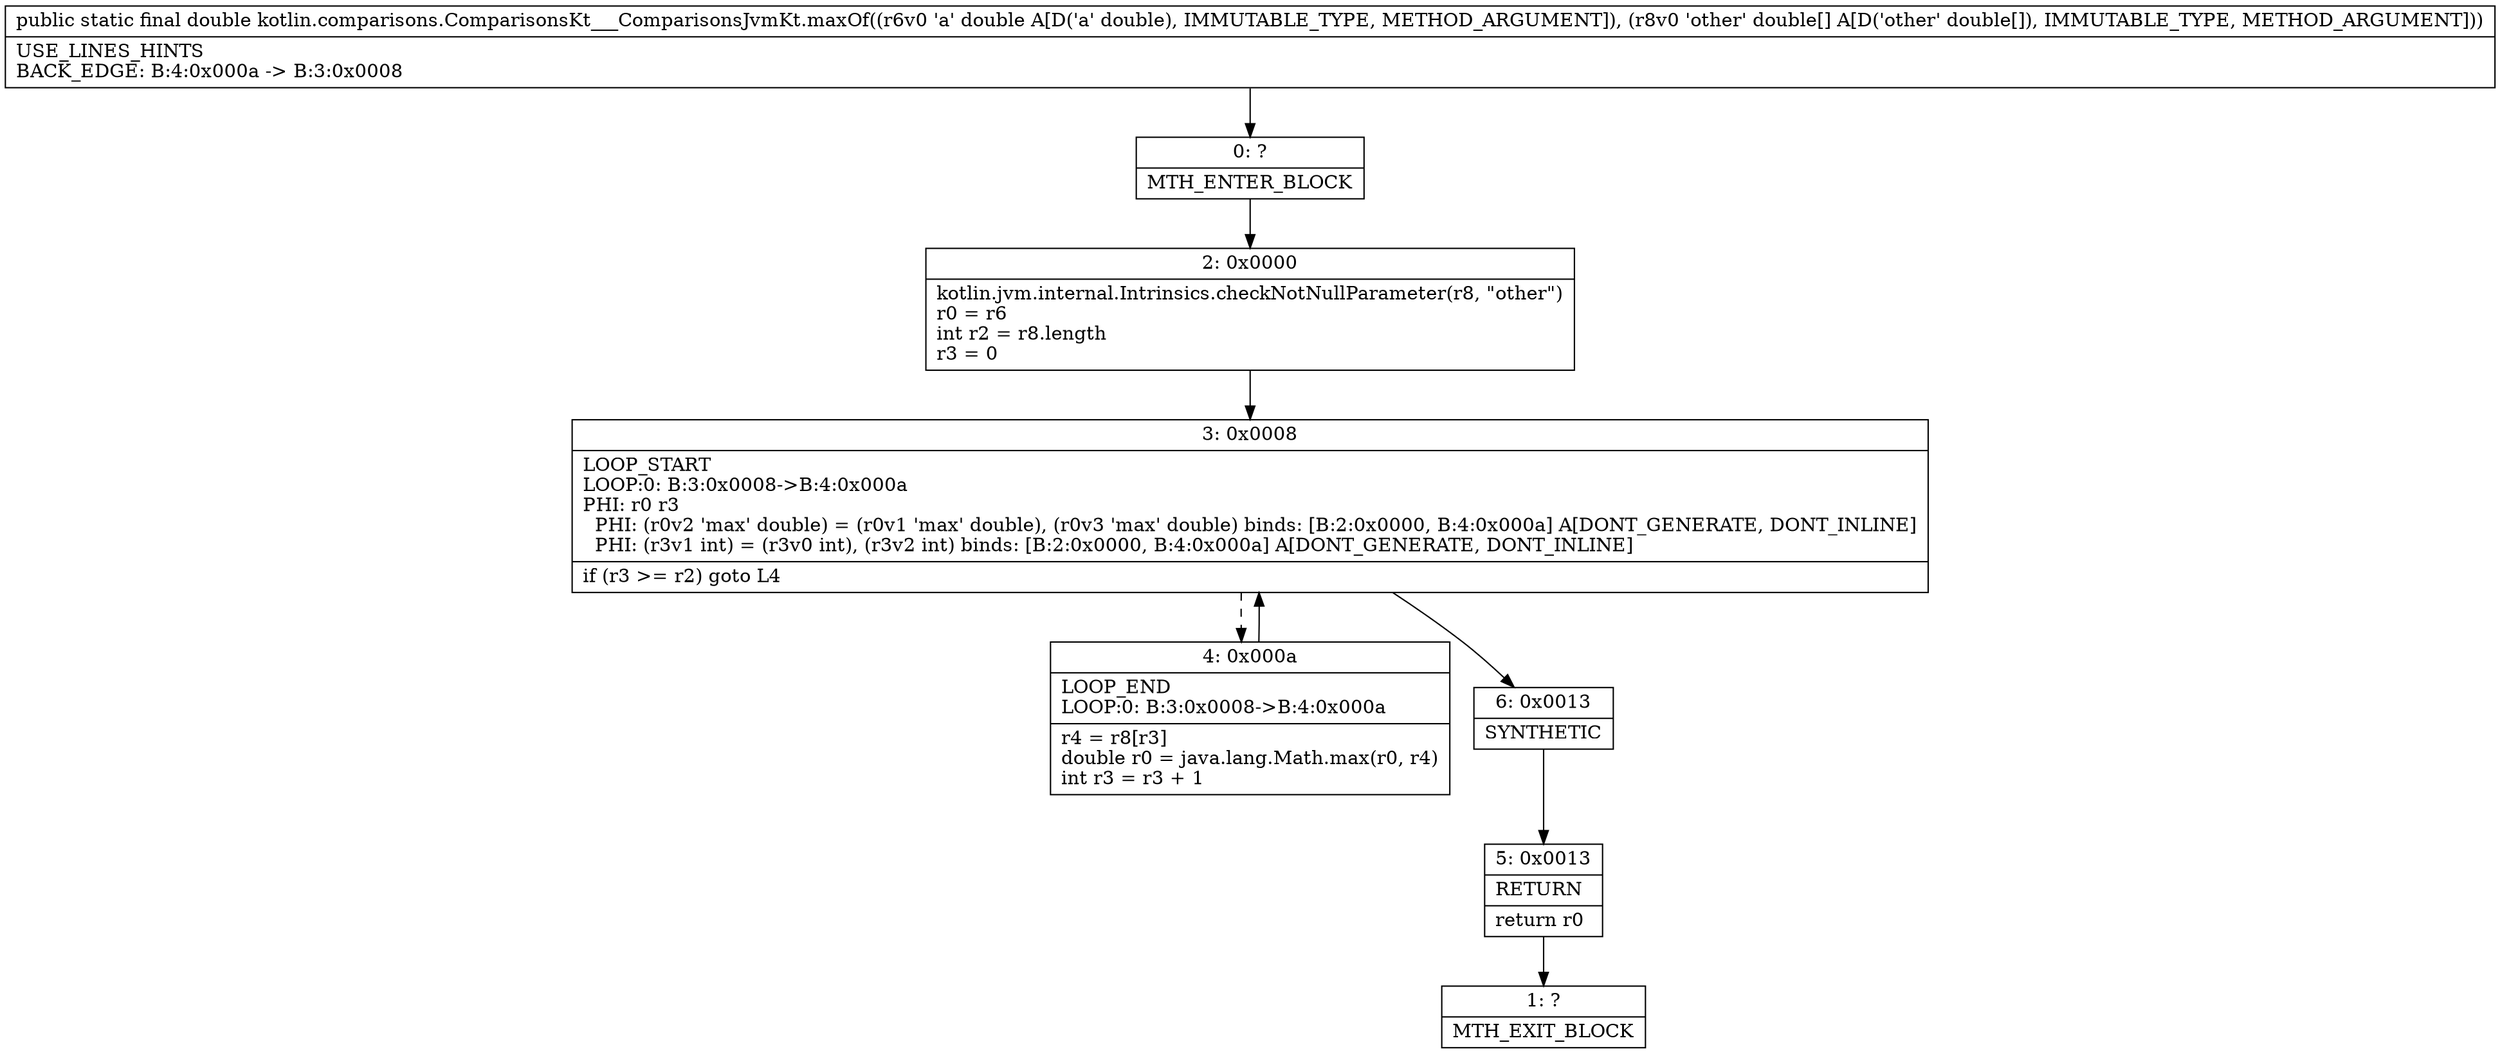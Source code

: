 digraph "CFG forkotlin.comparisons.ComparisonsKt___ComparisonsJvmKt.maxOf(D[D)D" {
Node_0 [shape=record,label="{0\:\ ?|MTH_ENTER_BLOCK\l}"];
Node_2 [shape=record,label="{2\:\ 0x0000|kotlin.jvm.internal.Intrinsics.checkNotNullParameter(r8, \"other\")\lr0 = r6\lint r2 = r8.length\lr3 = 0\l}"];
Node_3 [shape=record,label="{3\:\ 0x0008|LOOP_START\lLOOP:0: B:3:0x0008\-\>B:4:0x000a\lPHI: r0 r3 \l  PHI: (r0v2 'max' double) = (r0v1 'max' double), (r0v3 'max' double) binds: [B:2:0x0000, B:4:0x000a] A[DONT_GENERATE, DONT_INLINE]\l  PHI: (r3v1 int) = (r3v0 int), (r3v2 int) binds: [B:2:0x0000, B:4:0x000a] A[DONT_GENERATE, DONT_INLINE]\l|if (r3 \>= r2) goto L4\l}"];
Node_4 [shape=record,label="{4\:\ 0x000a|LOOP_END\lLOOP:0: B:3:0x0008\-\>B:4:0x000a\l|r4 = r8[r3]\ldouble r0 = java.lang.Math.max(r0, r4)\lint r3 = r3 + 1\l}"];
Node_6 [shape=record,label="{6\:\ 0x0013|SYNTHETIC\l}"];
Node_5 [shape=record,label="{5\:\ 0x0013|RETURN\l|return r0\l}"];
Node_1 [shape=record,label="{1\:\ ?|MTH_EXIT_BLOCK\l}"];
MethodNode[shape=record,label="{public static final double kotlin.comparisons.ComparisonsKt___ComparisonsJvmKt.maxOf((r6v0 'a' double A[D('a' double), IMMUTABLE_TYPE, METHOD_ARGUMENT]), (r8v0 'other' double[] A[D('other' double[]), IMMUTABLE_TYPE, METHOD_ARGUMENT]))  | USE_LINES_HINTS\lBACK_EDGE: B:4:0x000a \-\> B:3:0x0008\l}"];
MethodNode -> Node_0;Node_0 -> Node_2;
Node_2 -> Node_3;
Node_3 -> Node_4[style=dashed];
Node_3 -> Node_6;
Node_4 -> Node_3;
Node_6 -> Node_5;
Node_5 -> Node_1;
}

